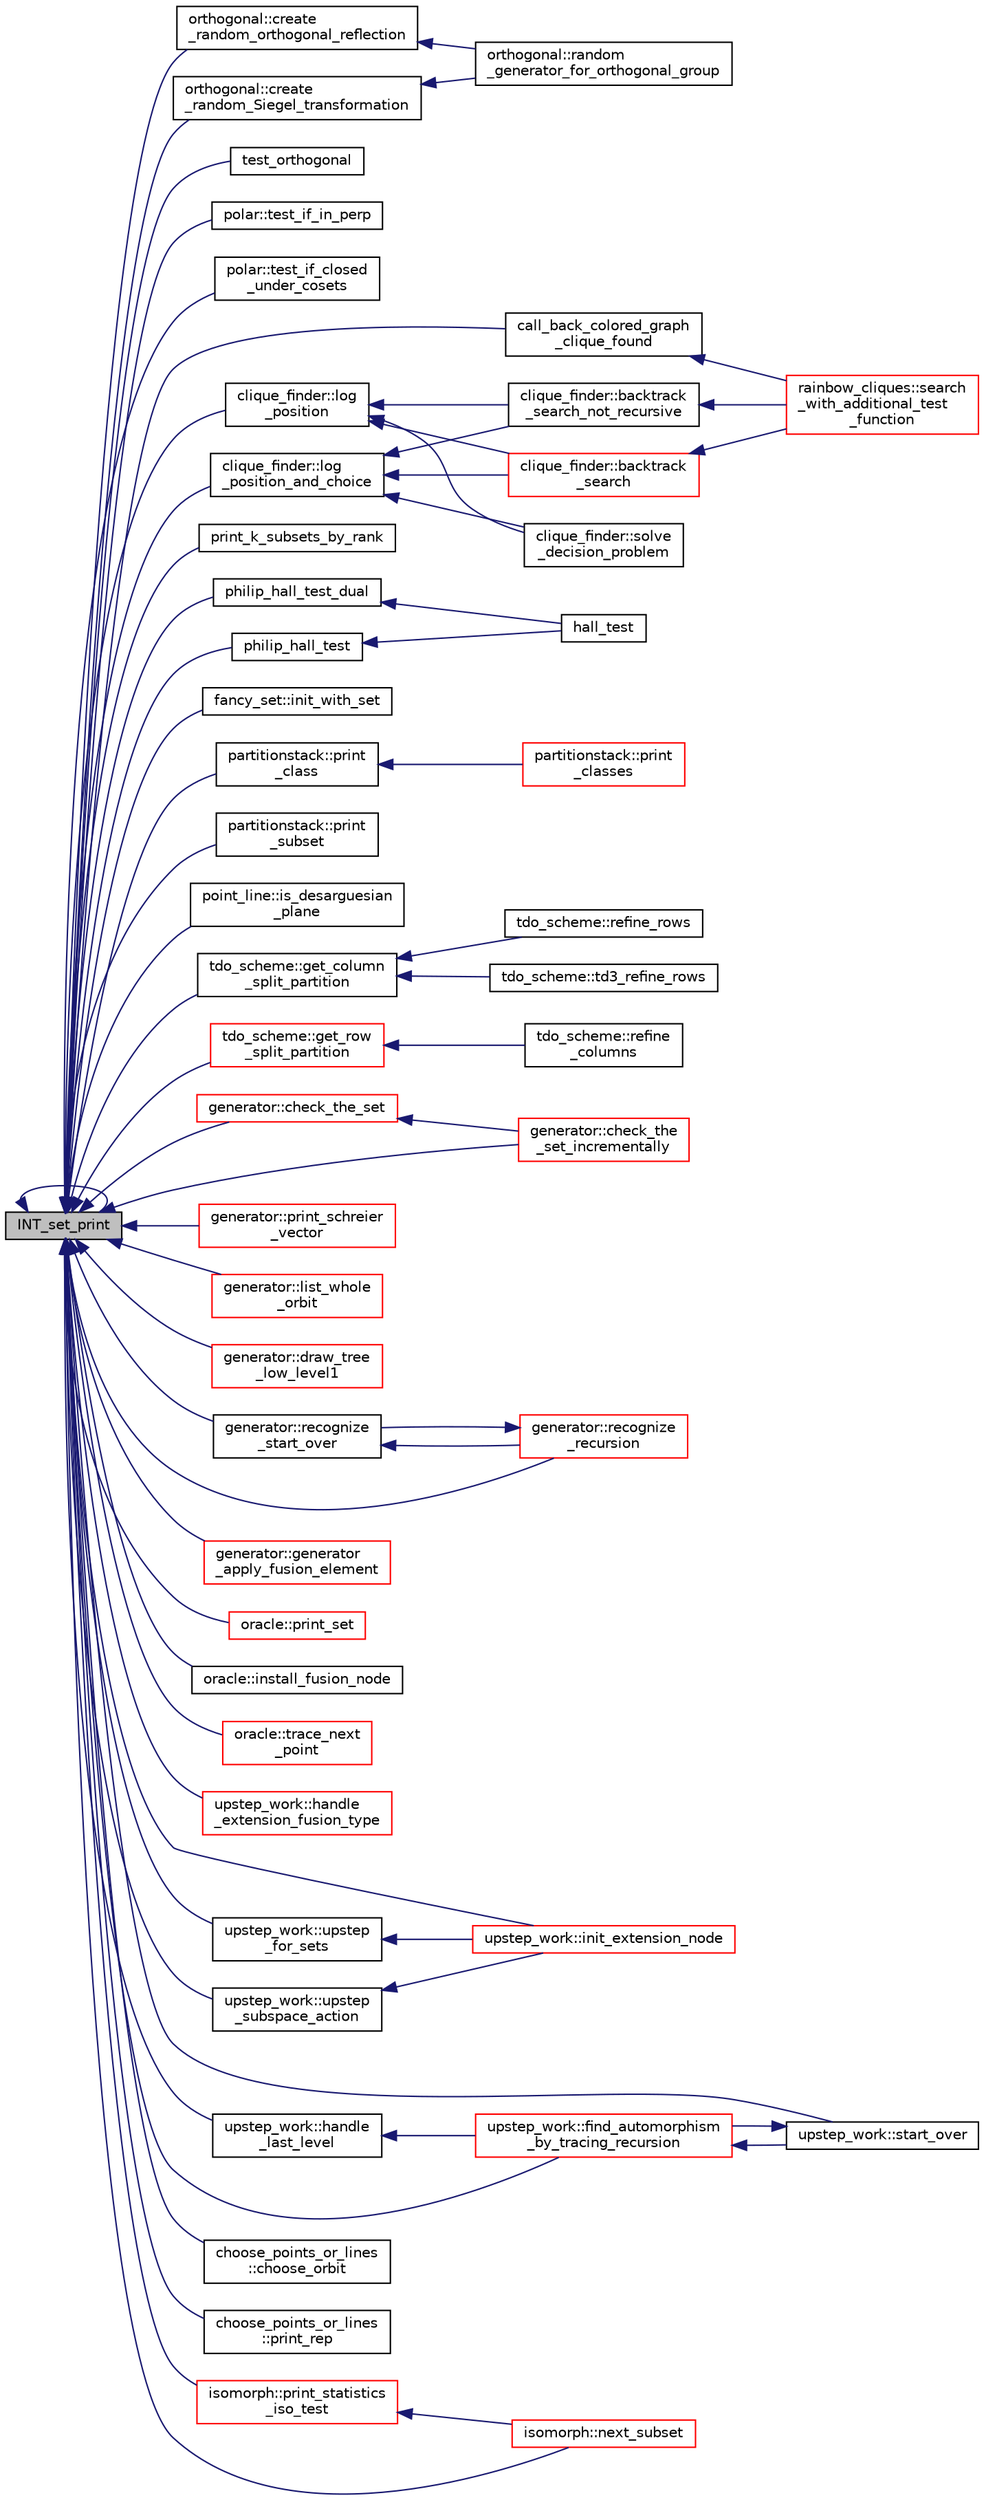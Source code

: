 digraph "INT_set_print"
{
  edge [fontname="Helvetica",fontsize="10",labelfontname="Helvetica",labelfontsize="10"];
  node [fontname="Helvetica",fontsize="10",shape=record];
  rankdir="LR";
  Node2719 [label="INT_set_print",height=0.2,width=0.4,color="black", fillcolor="grey75", style="filled", fontcolor="black"];
  Node2719 -> Node2720 [dir="back",color="midnightblue",fontsize="10",style="solid",fontname="Helvetica"];
  Node2720 [label="orthogonal::create\l_random_Siegel_transformation",height=0.2,width=0.4,color="black", fillcolor="white", style="filled",URL="$d7/daa/classorthogonal.html#ad691ec706194282d2954a5edaca883cf"];
  Node2720 -> Node2721 [dir="back",color="midnightblue",fontsize="10",style="solid",fontname="Helvetica"];
  Node2721 [label="orthogonal::random\l_generator_for_orthogonal_group",height=0.2,width=0.4,color="black", fillcolor="white", style="filled",URL="$d7/daa/classorthogonal.html#a380946c3af4d3d83118c409a7aecfe3d"];
  Node2719 -> Node2722 [dir="back",color="midnightblue",fontsize="10",style="solid",fontname="Helvetica"];
  Node2722 [label="orthogonal::create\l_random_orthogonal_reflection",height=0.2,width=0.4,color="black", fillcolor="white", style="filled",URL="$d7/daa/classorthogonal.html#a8cf782be9d4f9ffd3dfcd485e374e879"];
  Node2722 -> Node2721 [dir="back",color="midnightblue",fontsize="10",style="solid",fontname="Helvetica"];
  Node2719 -> Node2723 [dir="back",color="midnightblue",fontsize="10",style="solid",fontname="Helvetica"];
  Node2723 [label="test_orthogonal",height=0.2,width=0.4,color="black", fillcolor="white", style="filled",URL="$db/da0/lib_2foundations_2geometry_2orthogonal__points_8_c.html#ac991de424f12f1e96291c9df540caf16"];
  Node2719 -> Node2724 [dir="back",color="midnightblue",fontsize="10",style="solid",fontname="Helvetica"];
  Node2724 [label="polar::test_if_in_perp",height=0.2,width=0.4,color="black", fillcolor="white", style="filled",URL="$da/d1c/classpolar.html#a6e400ec31bb2c7ab36b3b19da84139a8"];
  Node2719 -> Node2725 [dir="back",color="midnightblue",fontsize="10",style="solid",fontname="Helvetica"];
  Node2725 [label="polar::test_if_closed\l_under_cosets",height=0.2,width=0.4,color="black", fillcolor="white", style="filled",URL="$da/d1c/classpolar.html#ac138ccb36cf30d262a8d8eb55e74486f"];
  Node2719 -> Node2719 [dir="back",color="midnightblue",fontsize="10",style="solid",fontname="Helvetica"];
  Node2719 -> Node2726 [dir="back",color="midnightblue",fontsize="10",style="solid",fontname="Helvetica"];
  Node2726 [label="clique_finder::log\l_position_and_choice",height=0.2,width=0.4,color="black", fillcolor="white", style="filled",URL="$dc/d82/classclique__finder.html#aa4b011fdcab17998ca2fdd181a8f760f"];
  Node2726 -> Node2727 [dir="back",color="midnightblue",fontsize="10",style="solid",fontname="Helvetica"];
  Node2727 [label="clique_finder::backtrack\l_search",height=0.2,width=0.4,color="red", fillcolor="white", style="filled",URL="$dc/d82/classclique__finder.html#a94ab299b0915409a3bc1084186393e0a"];
  Node2727 -> Node2732 [dir="back",color="midnightblue",fontsize="10",style="solid",fontname="Helvetica"];
  Node2732 [label="rainbow_cliques::search\l_with_additional_test\l_function",height=0.2,width=0.4,color="red", fillcolor="white", style="filled",URL="$d3/d54/classrainbow__cliques.html#a38487c306d689486602968412f851b98"];
  Node2726 -> Node2734 [dir="back",color="midnightblue",fontsize="10",style="solid",fontname="Helvetica"];
  Node2734 [label="clique_finder::solve\l_decision_problem",height=0.2,width=0.4,color="black", fillcolor="white", style="filled",URL="$dc/d82/classclique__finder.html#a56caf53f860dbbc0b13448b5982773e2"];
  Node2726 -> Node2735 [dir="back",color="midnightblue",fontsize="10",style="solid",fontname="Helvetica"];
  Node2735 [label="clique_finder::backtrack\l_search_not_recursive",height=0.2,width=0.4,color="black", fillcolor="white", style="filled",URL="$dc/d82/classclique__finder.html#acc978a5b3e9fcd0c8e4a9b08d49d94e0"];
  Node2735 -> Node2732 [dir="back",color="midnightblue",fontsize="10",style="solid",fontname="Helvetica"];
  Node2719 -> Node2736 [dir="back",color="midnightblue",fontsize="10",style="solid",fontname="Helvetica"];
  Node2736 [label="clique_finder::log\l_position",height=0.2,width=0.4,color="black", fillcolor="white", style="filled",URL="$dc/d82/classclique__finder.html#a6824d3ea2049ef742dccfec9733ed1ec"];
  Node2736 -> Node2727 [dir="back",color="midnightblue",fontsize="10",style="solid",fontname="Helvetica"];
  Node2736 -> Node2734 [dir="back",color="midnightblue",fontsize="10",style="solid",fontname="Helvetica"];
  Node2736 -> Node2735 [dir="back",color="midnightblue",fontsize="10",style="solid",fontname="Helvetica"];
  Node2719 -> Node2737 [dir="back",color="midnightblue",fontsize="10",style="solid",fontname="Helvetica"];
  Node2737 [label="call_back_colored_graph\l_clique_found",height=0.2,width=0.4,color="black", fillcolor="white", style="filled",URL="$d7/d7e/graph__theory_8h.html#a89374a6e88e7da1264c7e1b594ec3559"];
  Node2737 -> Node2732 [dir="back",color="midnightblue",fontsize="10",style="solid",fontname="Helvetica"];
  Node2719 -> Node2738 [dir="back",color="midnightblue",fontsize="10",style="solid",fontname="Helvetica"];
  Node2738 [label="print_k_subsets_by_rank",height=0.2,width=0.4,color="black", fillcolor="white", style="filled",URL="$d2/d23/combinatorics_8h.html#a573a66b52b275979fcd61939288879a3"];
  Node2719 -> Node2739 [dir="back",color="midnightblue",fontsize="10",style="solid",fontname="Helvetica"];
  Node2739 [label="philip_hall_test",height=0.2,width=0.4,color="black", fillcolor="white", style="filled",URL="$d2/d23/combinatorics_8h.html#a19ef9173e76ddd95996c9cd05f9b3dd5"];
  Node2739 -> Node2740 [dir="back",color="midnightblue",fontsize="10",style="solid",fontname="Helvetica"];
  Node2740 [label="hall_test",height=0.2,width=0.4,color="black", fillcolor="white", style="filled",URL="$d2/d23/combinatorics_8h.html#a63902d1a255a4aed1b78b317e3d5bee0"];
  Node2719 -> Node2741 [dir="back",color="midnightblue",fontsize="10",style="solid",fontname="Helvetica"];
  Node2741 [label="philip_hall_test_dual",height=0.2,width=0.4,color="black", fillcolor="white", style="filled",URL="$d2/d23/combinatorics_8h.html#ad703ea244adc82fa2ed2f6723784e923"];
  Node2741 -> Node2740 [dir="back",color="midnightblue",fontsize="10",style="solid",fontname="Helvetica"];
  Node2719 -> Node2742 [dir="back",color="midnightblue",fontsize="10",style="solid",fontname="Helvetica"];
  Node2742 [label="fancy_set::init_with_set",height=0.2,width=0.4,color="black", fillcolor="white", style="filled",URL="$d5/da4/classfancy__set.html#a03b0a2b524e9ab493499c0f5f9fe4cfd"];
  Node2719 -> Node2743 [dir="back",color="midnightblue",fontsize="10",style="solid",fontname="Helvetica"];
  Node2743 [label="partitionstack::print\l_class",height=0.2,width=0.4,color="black", fillcolor="white", style="filled",URL="$d3/d87/classpartitionstack.html#a7dbde570bd374f43293acbcafb574e9a"];
  Node2743 -> Node2744 [dir="back",color="midnightblue",fontsize="10",style="solid",fontname="Helvetica"];
  Node2744 [label="partitionstack::print\l_classes",height=0.2,width=0.4,color="red", fillcolor="white", style="filled",URL="$d3/d87/classpartitionstack.html#a4402fb4ff1f6c91590899814cf91438c"];
  Node2719 -> Node2748 [dir="back",color="midnightblue",fontsize="10",style="solid",fontname="Helvetica"];
  Node2748 [label="partitionstack::print\l_subset",height=0.2,width=0.4,color="black", fillcolor="white", style="filled",URL="$d3/d87/classpartitionstack.html#a098714bf14613bfd7feebde5f28474ed"];
  Node2719 -> Node2749 [dir="back",color="midnightblue",fontsize="10",style="solid",fontname="Helvetica"];
  Node2749 [label="point_line::is_desarguesian\l_plane",height=0.2,width=0.4,color="black", fillcolor="white", style="filled",URL="$dd/def/classpoint__line.html#a664189dde33698267c4c82b1ee3aa401"];
  Node2719 -> Node2750 [dir="back",color="midnightblue",fontsize="10",style="solid",fontname="Helvetica"];
  Node2750 [label="tdo_scheme::get_column\l_split_partition",height=0.2,width=0.4,color="black", fillcolor="white", style="filled",URL="$d7/dbc/classtdo__scheme.html#a5555b89fcee5e51193ccc8e13ac782a5"];
  Node2750 -> Node2751 [dir="back",color="midnightblue",fontsize="10",style="solid",fontname="Helvetica"];
  Node2751 [label="tdo_scheme::refine_rows",height=0.2,width=0.4,color="black", fillcolor="white", style="filled",URL="$d7/dbc/classtdo__scheme.html#a46e53efbb78910f9f40c6c747ef2e12a"];
  Node2750 -> Node2752 [dir="back",color="midnightblue",fontsize="10",style="solid",fontname="Helvetica"];
  Node2752 [label="tdo_scheme::td3_refine_rows",height=0.2,width=0.4,color="black", fillcolor="white", style="filled",URL="$d7/dbc/classtdo__scheme.html#a408d97466d7eb8ab85a8b4f89d450481"];
  Node2719 -> Node2753 [dir="back",color="midnightblue",fontsize="10",style="solid",fontname="Helvetica"];
  Node2753 [label="tdo_scheme::get_row\l_split_partition",height=0.2,width=0.4,color="red", fillcolor="white", style="filled",URL="$d7/dbc/classtdo__scheme.html#ad12273edf8ebfd4141d2c30c59d4048f"];
  Node2753 -> Node2754 [dir="back",color="midnightblue",fontsize="10",style="solid",fontname="Helvetica"];
  Node2754 [label="tdo_scheme::refine\l_columns",height=0.2,width=0.4,color="black", fillcolor="white", style="filled",URL="$d7/dbc/classtdo__scheme.html#a99db741130b31c6cf2982a460ccb7ccd"];
  Node2719 -> Node2756 [dir="back",color="midnightblue",fontsize="10",style="solid",fontname="Helvetica"];
  Node2756 [label="generator::check_the_set",height=0.2,width=0.4,color="red", fillcolor="white", style="filled",URL="$d7/d73/classgenerator.html#a584bdf110f34a1d5c171a6d56c1a33ec"];
  Node2756 -> Node2757 [dir="back",color="midnightblue",fontsize="10",style="solid",fontname="Helvetica"];
  Node2757 [label="generator::check_the\l_set_incrementally",height=0.2,width=0.4,color="red", fillcolor="white", style="filled",URL="$d7/d73/classgenerator.html#a6ffae728f3b12f9879cb614d9b37660a"];
  Node2719 -> Node2757 [dir="back",color="midnightblue",fontsize="10",style="solid",fontname="Helvetica"];
  Node2719 -> Node2846 [dir="back",color="midnightblue",fontsize="10",style="solid",fontname="Helvetica"];
  Node2846 [label="generator::print_schreier\l_vector",height=0.2,width=0.4,color="red", fillcolor="white", style="filled",URL="$d7/d73/classgenerator.html#aa31c8a1d5c8f5ccb054a07455983b0d1"];
  Node2719 -> Node2848 [dir="back",color="midnightblue",fontsize="10",style="solid",fontname="Helvetica"];
  Node2848 [label="generator::list_whole\l_orbit",height=0.2,width=0.4,color="red", fillcolor="white", style="filled",URL="$d7/d73/classgenerator.html#aa102d1c1e32f0cd1dafeab1e0d1c18c1"];
  Node2719 -> Node2852 [dir="back",color="midnightblue",fontsize="10",style="solid",fontname="Helvetica"];
  Node2852 [label="generator::draw_tree\l_low_level1",height=0.2,width=0.4,color="red", fillcolor="white", style="filled",URL="$d7/d73/classgenerator.html#a05c91a8f773c25fbad2e806201d5f0d3"];
  Node2719 -> Node2858 [dir="back",color="midnightblue",fontsize="10",style="solid",fontname="Helvetica"];
  Node2858 [label="generator::recognize\l_start_over",height=0.2,width=0.4,color="black", fillcolor="white", style="filled",URL="$d7/d73/classgenerator.html#a919203a185166f12cf3d30aa24fae4d4"];
  Node2858 -> Node2859 [dir="back",color="midnightblue",fontsize="10",style="solid",fontname="Helvetica"];
  Node2859 [label="generator::recognize\l_recursion",height=0.2,width=0.4,color="red", fillcolor="white", style="filled",URL="$d7/d73/classgenerator.html#aaa01a7f679c27da5a9602b31c66d47ee"];
  Node2859 -> Node2858 [dir="back",color="midnightblue",fontsize="10",style="solid",fontname="Helvetica"];
  Node2719 -> Node2859 [dir="back",color="midnightblue",fontsize="10",style="solid",fontname="Helvetica"];
  Node2719 -> Node2866 [dir="back",color="midnightblue",fontsize="10",style="solid",fontname="Helvetica"];
  Node2866 [label="generator::generator\l_apply_fusion_element",height=0.2,width=0.4,color="red", fillcolor="white", style="filled",URL="$d7/d73/classgenerator.html#a5e555672da45c6fbc2c5b2d2aa9bb537"];
  Node2719 -> Node2915 [dir="back",color="midnightblue",fontsize="10",style="solid",fontname="Helvetica"];
  Node2915 [label="oracle::print_set",height=0.2,width=0.4,color="red", fillcolor="white", style="filled",URL="$d7/da7/classoracle.html#ad61bc9aa21c6a21da3845c83450faedc"];
  Node2719 -> Node2931 [dir="back",color="midnightblue",fontsize="10",style="solid",fontname="Helvetica"];
  Node2931 [label="oracle::install_fusion_node",height=0.2,width=0.4,color="black", fillcolor="white", style="filled",URL="$d7/da7/classoracle.html#a8375f717ccaea657f03f4d03fa68a9a2"];
  Node2719 -> Node2932 [dir="back",color="midnightblue",fontsize="10",style="solid",fontname="Helvetica"];
  Node2932 [label="oracle::trace_next\l_point",height=0.2,width=0.4,color="red", fillcolor="white", style="filled",URL="$d7/da7/classoracle.html#ae86c3f9d4b95b5a6e88ee0959942ecde"];
  Node2719 -> Node2868 [dir="back",color="midnightblue",fontsize="10",style="solid",fontname="Helvetica"];
  Node2868 [label="upstep_work::handle\l_extension_fusion_type",height=0.2,width=0.4,color="red", fillcolor="white", style="filled",URL="$d2/dd6/classupstep__work.html#a36d44fd802b8b56c9ae1d64485e5f396"];
  Node2719 -> Node2927 [dir="back",color="midnightblue",fontsize="10",style="solid",fontname="Helvetica"];
  Node2927 [label="upstep_work::init_extension_node",height=0.2,width=0.4,color="red", fillcolor="white", style="filled",URL="$d2/dd6/classupstep__work.html#ad74931a4c6dc97102d405a755433297d"];
  Node2719 -> Node2926 [dir="back",color="midnightblue",fontsize="10",style="solid",fontname="Helvetica"];
  Node2926 [label="upstep_work::upstep\l_for_sets",height=0.2,width=0.4,color="black", fillcolor="white", style="filled",URL="$d2/dd6/classupstep__work.html#acbfe3d5e23c38c3dc8f5908e0bc5bf1b"];
  Node2926 -> Node2927 [dir="back",color="midnightblue",fontsize="10",style="solid",fontname="Helvetica"];
  Node2719 -> Node2929 [dir="back",color="midnightblue",fontsize="10",style="solid",fontname="Helvetica"];
  Node2929 [label="upstep_work::upstep\l_subspace_action",height=0.2,width=0.4,color="black", fillcolor="white", style="filled",URL="$d2/dd6/classupstep__work.html#afd45c862c93f460a2e523f074d024529"];
  Node2929 -> Node2927 [dir="back",color="midnightblue",fontsize="10",style="solid",fontname="Helvetica"];
  Node2719 -> Node2924 [dir="back",color="midnightblue",fontsize="10",style="solid",fontname="Helvetica"];
  Node2924 [label="upstep_work::find_automorphism\l_by_tracing_recursion",height=0.2,width=0.4,color="red", fillcolor="white", style="filled",URL="$d2/dd6/classupstep__work.html#a621a83906c4c31d4de34963f6eaa668d"];
  Node2924 -> Node2930 [dir="back",color="midnightblue",fontsize="10",style="solid",fontname="Helvetica"];
  Node2930 [label="upstep_work::start_over",height=0.2,width=0.4,color="black", fillcolor="white", style="filled",URL="$d2/dd6/classupstep__work.html#ad1eba8d53528a3a0277041883a5724c3"];
  Node2930 -> Node2924 [dir="back",color="midnightblue",fontsize="10",style="solid",fontname="Helvetica"];
  Node2719 -> Node2935 [dir="back",color="midnightblue",fontsize="10",style="solid",fontname="Helvetica"];
  Node2935 [label="upstep_work::handle\l_last_level",height=0.2,width=0.4,color="black", fillcolor="white", style="filled",URL="$d2/dd6/classupstep__work.html#a5e4dd0050b47d8143df44a4364003daa"];
  Node2935 -> Node2924 [dir="back",color="midnightblue",fontsize="10",style="solid",fontname="Helvetica"];
  Node2719 -> Node2930 [dir="back",color="midnightblue",fontsize="10",style="solid",fontname="Helvetica"];
  Node2719 -> Node2894 [dir="back",color="midnightblue",fontsize="10",style="solid",fontname="Helvetica"];
  Node2894 [label="choose_points_or_lines\l::choose_orbit",height=0.2,width=0.4,color="black", fillcolor="white", style="filled",URL="$d6/d75/classchoose__points__or__lines.html#a17def7dc2b9407b483d887fb24fab74d"];
  Node2719 -> Node2936 [dir="back",color="midnightblue",fontsize="10",style="solid",fontname="Helvetica"];
  Node2936 [label="choose_points_or_lines\l::print_rep",height=0.2,width=0.4,color="black", fillcolor="white", style="filled",URL="$d6/d75/classchoose__points__or__lines.html#a9ddb55ec204f9df972d5eb9e2cc9a118"];
  Node2719 -> Node2937 [dir="back",color="midnightblue",fontsize="10",style="solid",fontname="Helvetica"];
  Node2937 [label="isomorph::next_subset",height=0.2,width=0.4,color="red", fillcolor="white", style="filled",URL="$d3/d5f/classisomorph.html#a9e5876d214f75b10f9b301115ed80002"];
  Node2719 -> Node2940 [dir="back",color="midnightblue",fontsize="10",style="solid",fontname="Helvetica"];
  Node2940 [label="isomorph::print_statistics\l_iso_test",height=0.2,width=0.4,color="red", fillcolor="white", style="filled",URL="$d3/d5f/classisomorph.html#a92a0591020464dd4974d2b17f7be862b"];
  Node2940 -> Node2937 [dir="back",color="midnightblue",fontsize="10",style="solid",fontname="Helvetica"];
}
